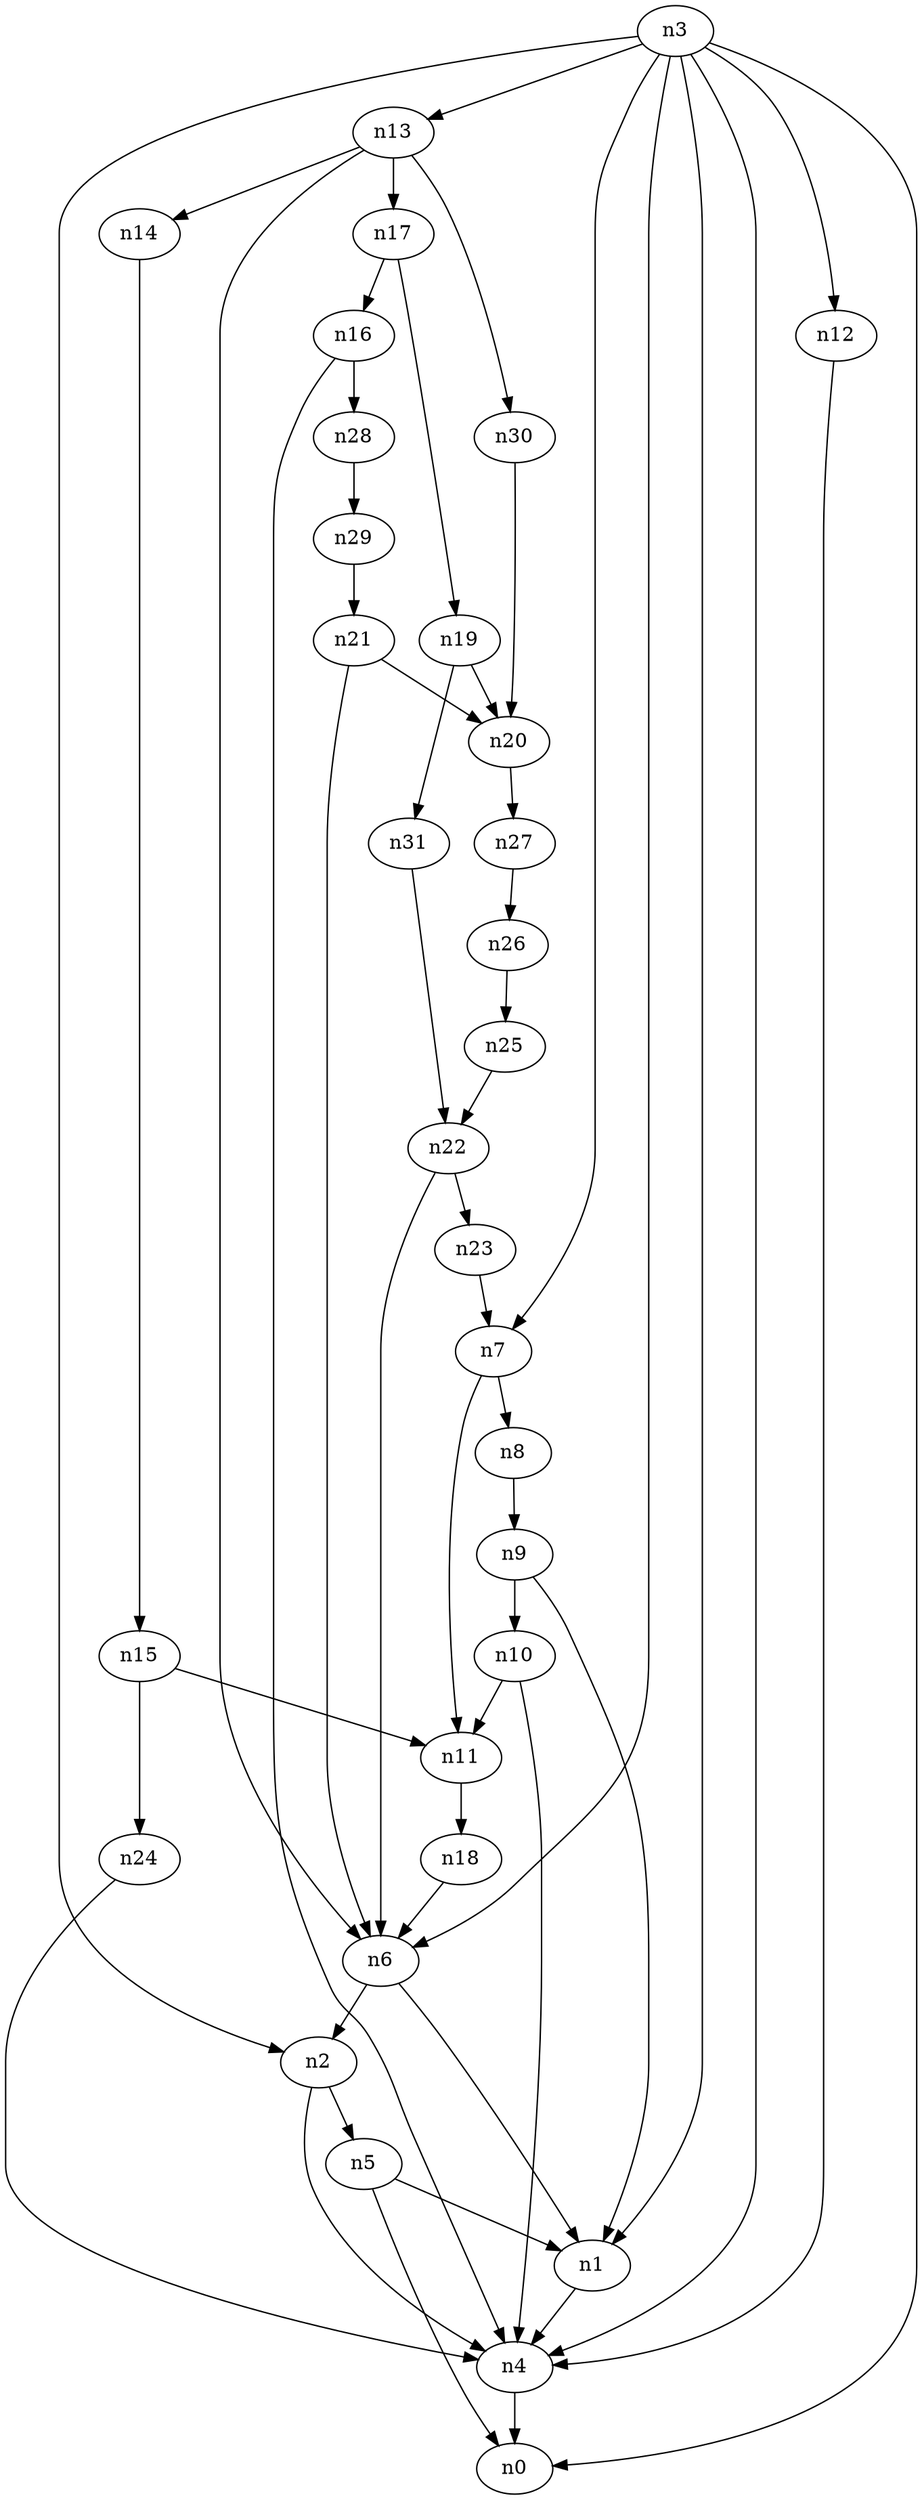 digraph G {
	n1 -> n4	 [_graphml_id=e4];
	n2 -> n4	 [_graphml_id=e7];
	n2 -> n5	 [_graphml_id=e8];
	n3 -> n0	 [_graphml_id=e0];
	n3 -> n1	 [_graphml_id=e3];
	n3 -> n2	 [_graphml_id=e6];
	n3 -> n4	 [_graphml_id=e11];
	n3 -> n6	 [_graphml_id=e9];
	n3 -> n7	 [_graphml_id=e12];
	n3 -> n12	 [_graphml_id=e19];
	n3 -> n13	 [_graphml_id=e22];
	n4 -> n0	 [_graphml_id=e1];
	n5 -> n0	 [_graphml_id=e2];
	n5 -> n1	 [_graphml_id=e5];
	n6 -> n1	 [_graphml_id=e41];
	n6 -> n2	 [_graphml_id=e10];
	n7 -> n8	 [_graphml_id=e13];
	n7 -> n11	 [_graphml_id=e18];
	n8 -> n9	 [_graphml_id=e14];
	n9 -> n1	 [_graphml_id=e15];
	n9 -> n10	 [_graphml_id=e21];
	n10 -> n4	 [_graphml_id=e16];
	n10 -> n11	 [_graphml_id=e17];
	n11 -> n18	 [_graphml_id=e29];
	n12 -> n4	 [_graphml_id=e20];
	n13 -> n6	 [_graphml_id=e40];
	n13 -> n14	 [_graphml_id=e23];
	n13 -> n17	 [_graphml_id=e28];
	n13 -> n30	 [_graphml_id=e49];
	n14 -> n15	 [_graphml_id=e24];
	n15 -> n11	 [_graphml_id=e25];
	n15 -> n24	 [_graphml_id=e38];
	n16 -> n4	 [_graphml_id=e26];
	n16 -> n28	 [_graphml_id=e46];
	n17 -> n16	 [_graphml_id=e27];
	n17 -> n19	 [_graphml_id=e31];
	n18 -> n6	 [_graphml_id=e30];
	n19 -> n20	 [_graphml_id=e32];
	n19 -> n31	 [_graphml_id=e51];
	n20 -> n27	 [_graphml_id=e45];
	n21 -> n6	 [_graphml_id=e34];
	n21 -> n20	 [_graphml_id=e33];
	n22 -> n6	 [_graphml_id=e35];
	n22 -> n23	 [_graphml_id=e36];
	n23 -> n7	 [_graphml_id=e37];
	n24 -> n4	 [_graphml_id=e39];
	n25 -> n22	 [_graphml_id=e42];
	n26 -> n25	 [_graphml_id=e43];
	n27 -> n26	 [_graphml_id=e44];
	n28 -> n29	 [_graphml_id=e47];
	n29 -> n21	 [_graphml_id=e48];
	n30 -> n20	 [_graphml_id=e50];
	n31 -> n22	 [_graphml_id=e52];
}
